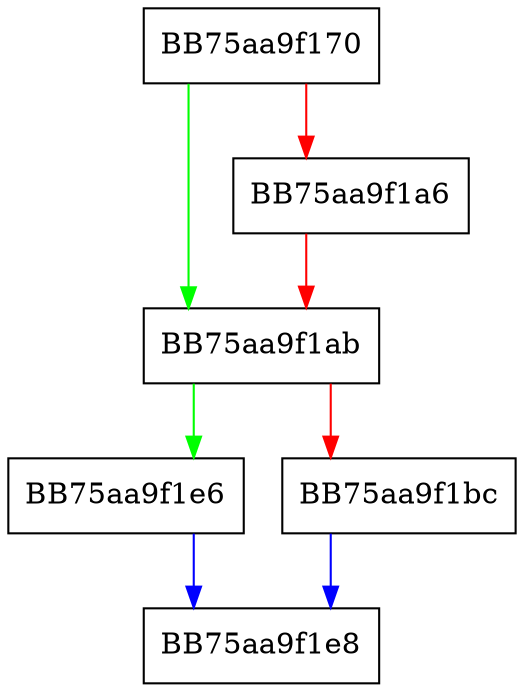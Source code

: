 digraph RpfAPI_GetTotalPackerNameAt {
  node [shape="box"];
  graph [splines=ortho];
  BB75aa9f170 -> BB75aa9f1ab [color="green"];
  BB75aa9f170 -> BB75aa9f1a6 [color="red"];
  BB75aa9f1a6 -> BB75aa9f1ab [color="red"];
  BB75aa9f1ab -> BB75aa9f1e6 [color="green"];
  BB75aa9f1ab -> BB75aa9f1bc [color="red"];
  BB75aa9f1bc -> BB75aa9f1e8 [color="blue"];
  BB75aa9f1e6 -> BB75aa9f1e8 [color="blue"];
}